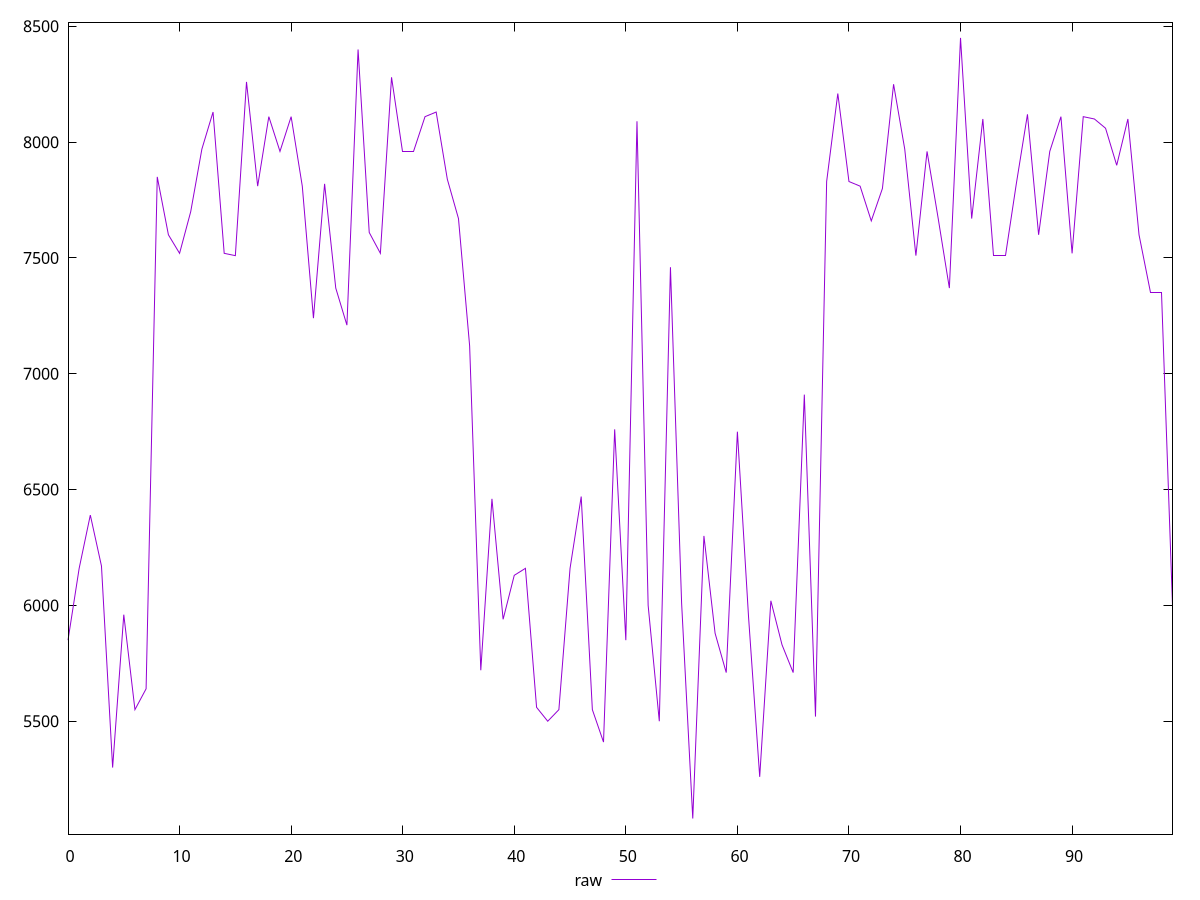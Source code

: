 reset

$raw <<EOF
0 5850
1 6160
2 6390
3 6170
4 5300
5 5960
6 5550
7 5640
8 7850
9 7600
10 7520
11 7700
12 7970
13 8130
14 7520
15 7510
16 8260
17 7810
18 8110
19 7960
20 8110
21 7810
22 7240
23 7820
24 7370
25 7210
26 8400
27 7610
28 7520
29 8280
30 7960
31 7960
32 8110
33 8130
34 7840
35 7670
36 7120
37 5720
38 6460
39 5940
40 6130
41 6160
42 5560
43 5500
44 5550
45 6160
46 6470
47 5550
48 5410
49 6760
50 5850
51 8090
52 6000
53 5500
54 7460
55 6010
56 5080
57 6300
58 5880
59 5710
60 6750
61 5950
62 5260
63 6020
64 5830
65 5710
66 6910
67 5520
68 7830
69 8210
70 7830
71 7810
72 7660
73 7800
74 8250
75 7970
76 7510
77 7960
78 7670
79 7370
80 8450
81 7670
82 8100
83 7510
84 7510
85 7820
86 8120
87 7600
88 7960
89 8110
90 7520
91 8110
92 8100
93 8060
94 7900
95 8100
96 7600
97 7350
98 7350
99 6000
EOF

set key outside below
set xrange [0:99]
set yrange [5012.6:8517.4]
set trange [5012.6:8517.4]
set terminal svg size 640, 500 enhanced background rgb 'white'
set output "reprap/uses-http2/samples/pages+cached/raw/values.svg"

plot $raw title "raw" with line

reset
